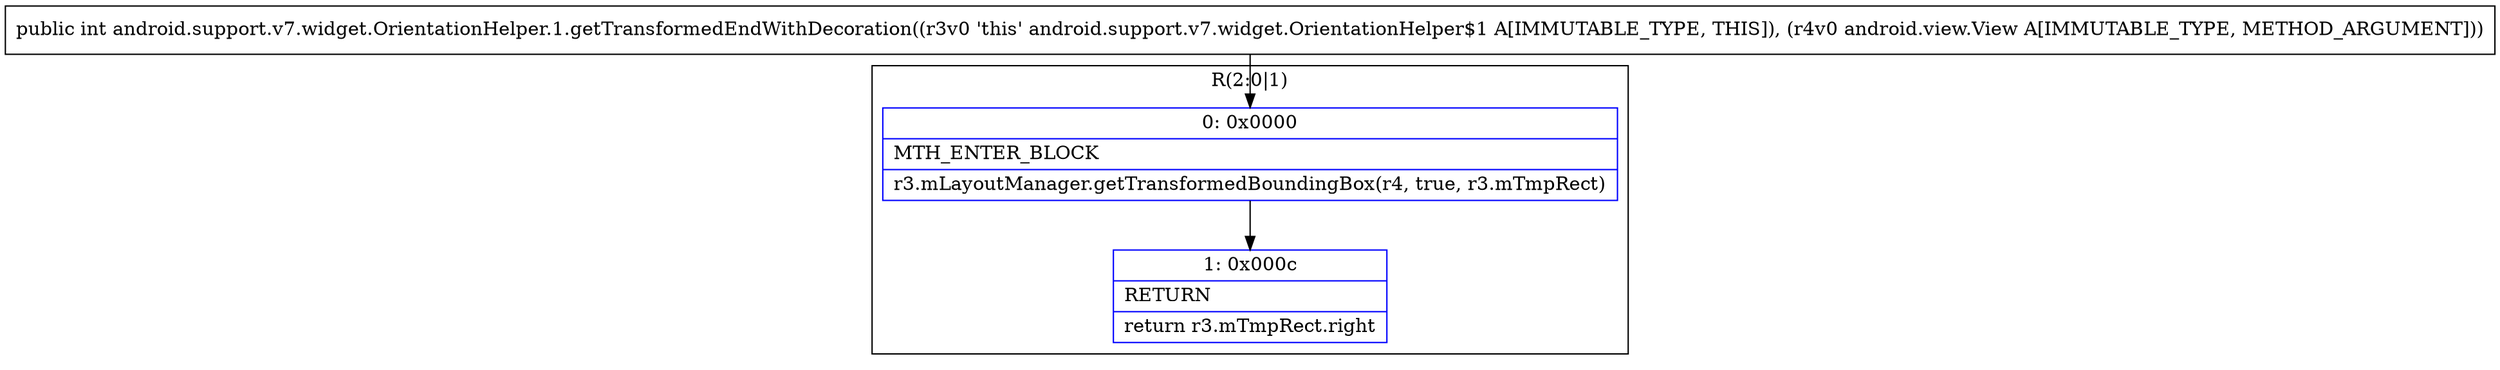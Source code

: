 digraph "CFG forandroid.support.v7.widget.OrientationHelper.1.getTransformedEndWithDecoration(Landroid\/view\/View;)I" {
subgraph cluster_Region_2009472272 {
label = "R(2:0|1)";
node [shape=record,color=blue];
Node_0 [shape=record,label="{0\:\ 0x0000|MTH_ENTER_BLOCK\l|r3.mLayoutManager.getTransformedBoundingBox(r4, true, r3.mTmpRect)\l}"];
Node_1 [shape=record,label="{1\:\ 0x000c|RETURN\l|return r3.mTmpRect.right\l}"];
}
MethodNode[shape=record,label="{public int android.support.v7.widget.OrientationHelper.1.getTransformedEndWithDecoration((r3v0 'this' android.support.v7.widget.OrientationHelper$1 A[IMMUTABLE_TYPE, THIS]), (r4v0 android.view.View A[IMMUTABLE_TYPE, METHOD_ARGUMENT])) }"];
MethodNode -> Node_0;
Node_0 -> Node_1;
}

